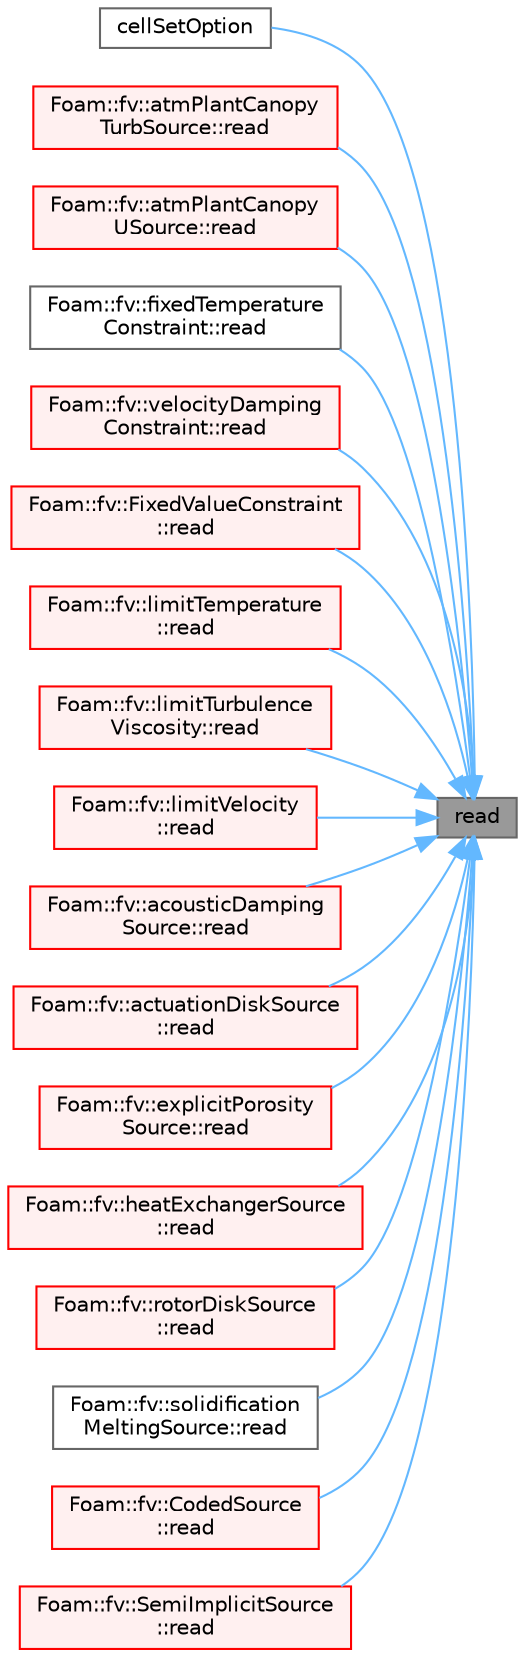 digraph "read"
{
 // LATEX_PDF_SIZE
  bgcolor="transparent";
  edge [fontname=Helvetica,fontsize=10,labelfontname=Helvetica,labelfontsize=10];
  node [fontname=Helvetica,fontsize=10,shape=box,height=0.2,width=0.4];
  rankdir="RL";
  Node1 [id="Node000001",label="read",height=0.2,width=0.4,color="gray40", fillcolor="grey60", style="filled", fontcolor="black",tooltip=" "];
  Node1 -> Node2 [id="edge1_Node000001_Node000002",dir="back",color="steelblue1",style="solid",tooltip=" "];
  Node2 [id="Node000002",label="cellSetOption",height=0.2,width=0.4,color="grey40", fillcolor="white", style="filled",URL="$classFoam_1_1fv_1_1cellSetOption.html#a7d925e380a1fb1d2a09592f3112a6a25",tooltip=" "];
  Node1 -> Node3 [id="edge2_Node000001_Node000003",dir="back",color="steelblue1",style="solid",tooltip=" "];
  Node3 [id="Node000003",label="Foam::fv::atmPlantCanopy\lTurbSource::read",height=0.2,width=0.4,color="red", fillcolor="#FFF0F0", style="filled",URL="$classFoam_1_1fv_1_1atmPlantCanopyTurbSource.html#a6ce0c64db98eb6144d363dbfc86104eb",tooltip=" "];
  Node1 -> Node5 [id="edge3_Node000001_Node000005",dir="back",color="steelblue1",style="solid",tooltip=" "];
  Node5 [id="Node000005",label="Foam::fv::atmPlantCanopy\lUSource::read",height=0.2,width=0.4,color="red", fillcolor="#FFF0F0", style="filled",URL="$classFoam_1_1fv_1_1atmPlantCanopyUSource.html#a6ce0c64db98eb6144d363dbfc86104eb",tooltip=" "];
  Node1 -> Node7 [id="edge4_Node000001_Node000007",dir="back",color="steelblue1",style="solid",tooltip=" "];
  Node7 [id="Node000007",label="Foam::fv::fixedTemperature\lConstraint::read",height=0.2,width=0.4,color="grey40", fillcolor="white", style="filled",URL="$classFoam_1_1fv_1_1fixedTemperatureConstraint.html#a6ce0c64db98eb6144d363dbfc86104eb",tooltip=" "];
  Node1 -> Node8 [id="edge5_Node000001_Node000008",dir="back",color="steelblue1",style="solid",tooltip=" "];
  Node8 [id="Node000008",label="Foam::fv::velocityDamping\lConstraint::read",height=0.2,width=0.4,color="red", fillcolor="#FFF0F0", style="filled",URL="$classFoam_1_1fv_1_1velocityDampingConstraint.html#a6ce0c64db98eb6144d363dbfc86104eb",tooltip=" "];
  Node1 -> Node10 [id="edge6_Node000001_Node000010",dir="back",color="steelblue1",style="solid",tooltip=" "];
  Node10 [id="Node000010",label="Foam::fv::FixedValueConstraint\l::read",height=0.2,width=0.4,color="red", fillcolor="#FFF0F0", style="filled",URL="$classFoam_1_1fv_1_1FixedValueConstraint.html#a6ce0c64db98eb6144d363dbfc86104eb",tooltip=" "];
  Node1 -> Node12 [id="edge7_Node000001_Node000012",dir="back",color="steelblue1",style="solid",tooltip=" "];
  Node12 [id="Node000012",label="Foam::fv::limitTemperature\l::read",height=0.2,width=0.4,color="red", fillcolor="#FFF0F0", style="filled",URL="$classFoam_1_1fv_1_1limitTemperature.html#a6ce0c64db98eb6144d363dbfc86104eb",tooltip=" "];
  Node1 -> Node14 [id="edge8_Node000001_Node000014",dir="back",color="steelblue1",style="solid",tooltip=" "];
  Node14 [id="Node000014",label="Foam::fv::limitTurbulence\lViscosity::read",height=0.2,width=0.4,color="red", fillcolor="#FFF0F0", style="filled",URL="$classFoam_1_1fv_1_1limitTurbulenceViscosity.html#a6ce0c64db98eb6144d363dbfc86104eb",tooltip=" "];
  Node1 -> Node16 [id="edge9_Node000001_Node000016",dir="back",color="steelblue1",style="solid",tooltip=" "];
  Node16 [id="Node000016",label="Foam::fv::limitVelocity\l::read",height=0.2,width=0.4,color="red", fillcolor="#FFF0F0", style="filled",URL="$classFoam_1_1fv_1_1limitVelocity.html#a6ce0c64db98eb6144d363dbfc86104eb",tooltip=" "];
  Node1 -> Node18 [id="edge10_Node000001_Node000018",dir="back",color="steelblue1",style="solid",tooltip=" "];
  Node18 [id="Node000018",label="Foam::fv::acousticDamping\lSource::read",height=0.2,width=0.4,color="red", fillcolor="#FFF0F0", style="filled",URL="$classFoam_1_1fv_1_1acousticDampingSource.html#a6ce0c64db98eb6144d363dbfc86104eb",tooltip=" "];
  Node1 -> Node20 [id="edge11_Node000001_Node000020",dir="back",color="steelblue1",style="solid",tooltip=" "];
  Node20 [id="Node000020",label="Foam::fv::actuationDiskSource\l::read",height=0.2,width=0.4,color="red", fillcolor="#FFF0F0", style="filled",URL="$classFoam_1_1fv_1_1actuationDiskSource.html#a6ce0c64db98eb6144d363dbfc86104eb",tooltip=" "];
  Node1 -> Node22 [id="edge12_Node000001_Node000022",dir="back",color="steelblue1",style="solid",tooltip=" "];
  Node22 [id="Node000022",label="Foam::fv::explicitPorosity\lSource::read",height=0.2,width=0.4,color="red", fillcolor="#FFF0F0", style="filled",URL="$classFoam_1_1fv_1_1explicitPorositySource.html#a6ce0c64db98eb6144d363dbfc86104eb",tooltip=" "];
  Node1 -> Node24 [id="edge13_Node000001_Node000024",dir="back",color="steelblue1",style="solid",tooltip=" "];
  Node24 [id="Node000024",label="Foam::fv::heatExchangerSource\l::read",height=0.2,width=0.4,color="red", fillcolor="#FFF0F0", style="filled",URL="$classFoam_1_1fv_1_1heatExchangerSource.html#a6ce0c64db98eb6144d363dbfc86104eb",tooltip=" "];
  Node1 -> Node26 [id="edge14_Node000001_Node000026",dir="back",color="steelblue1",style="solid",tooltip=" "];
  Node26 [id="Node000026",label="Foam::fv::rotorDiskSource\l::read",height=0.2,width=0.4,color="red", fillcolor="#FFF0F0", style="filled",URL="$classFoam_1_1fv_1_1rotorDiskSource.html#a6ce0c64db98eb6144d363dbfc86104eb",tooltip=" "];
  Node1 -> Node28 [id="edge15_Node000001_Node000028",dir="back",color="steelblue1",style="solid",tooltip=" "];
  Node28 [id="Node000028",label="Foam::fv::solidification\lMeltingSource::read",height=0.2,width=0.4,color="grey40", fillcolor="white", style="filled",URL="$classFoam_1_1fv_1_1solidificationMeltingSource.html#a6ce0c64db98eb6144d363dbfc86104eb",tooltip=" "];
  Node1 -> Node29 [id="edge16_Node000001_Node000029",dir="back",color="steelblue1",style="solid",tooltip=" "];
  Node29 [id="Node000029",label="Foam::fv::CodedSource\l::read",height=0.2,width=0.4,color="red", fillcolor="#FFF0F0", style="filled",URL="$classFoam_1_1fv_1_1CodedSource.html#a6ce0c64db98eb6144d363dbfc86104eb",tooltip=" "];
  Node1 -> Node31 [id="edge17_Node000001_Node000031",dir="back",color="steelblue1",style="solid",tooltip=" "];
  Node31 [id="Node000031",label="Foam::fv::SemiImplicitSource\l::read",height=0.2,width=0.4,color="red", fillcolor="#FFF0F0", style="filled",URL="$classFoam_1_1fv_1_1SemiImplicitSource.html#a6ce0c64db98eb6144d363dbfc86104eb",tooltip=" "];
}
